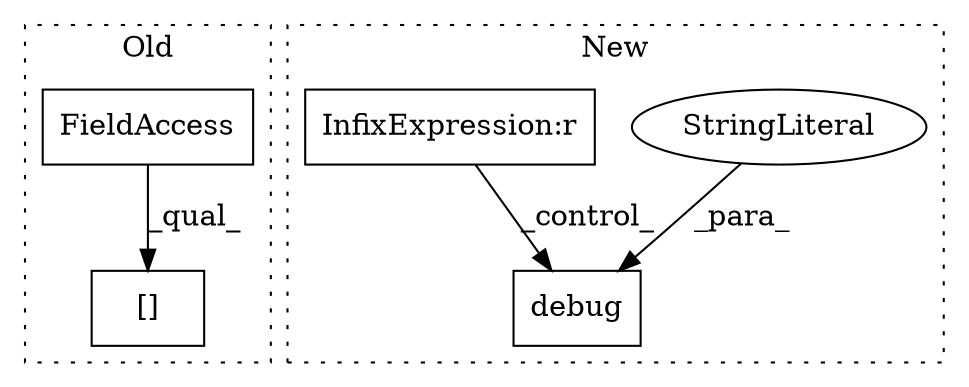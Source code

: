 digraph G {
subgraph cluster0 {
1 [label="[]" a="2" s="5613,5650" l="28,1" shape="box"];
4 [label="FieldAccess" a="22" s="5613" l="27" shape="box"];
label = "Old";
style="dotted";
}
subgraph cluster1 {
2 [label="debug" a="32" s="5824,5938" l="6,1" shape="box"];
3 [label="StringLiteral" a="45" s="5830" l="31" shape="ellipse"];
5 [label="InfixExpression:r" a="27" s="5799" l="4" shape="box"];
label = "New";
style="dotted";
}
3 -> 2 [label="_para_"];
4 -> 1 [label="_qual_"];
5 -> 2 [label="_control_"];
}